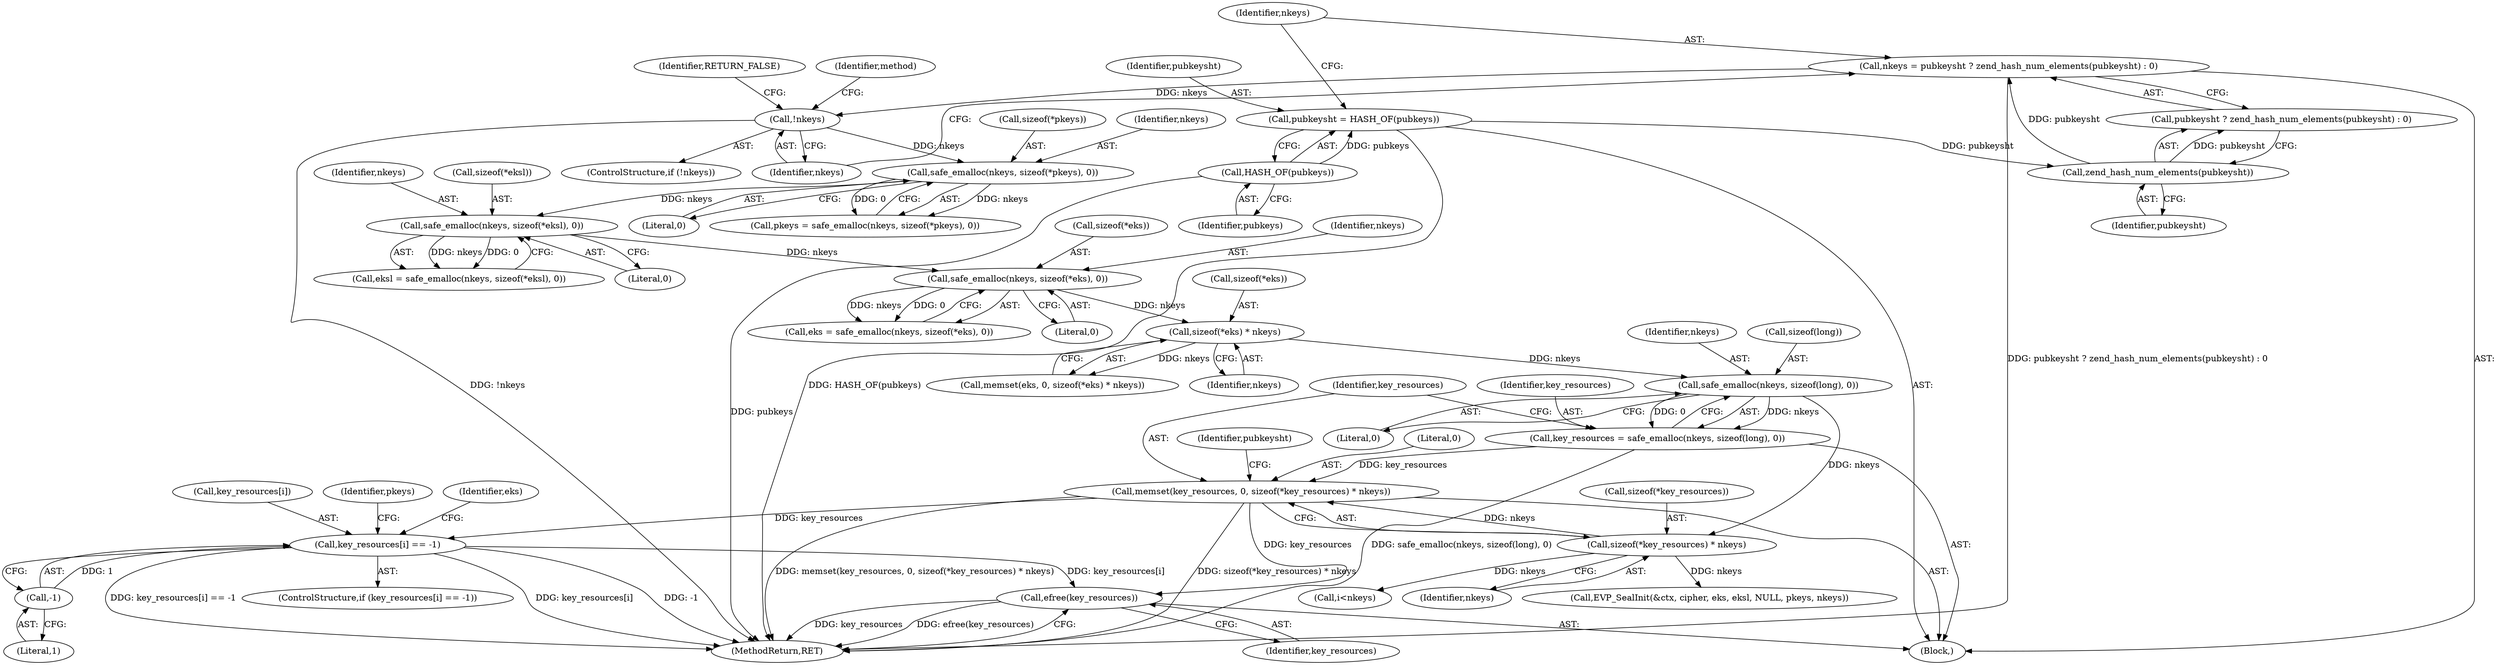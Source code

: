 digraph "0_php_89637c6b41b510c20d262c17483f582f115c66d6@API" {
"1000505" [label="(Call,efree(key_resources))"];
"1000479" [label="(Call,key_resources[i] == -1)"];
"1000219" [label="(Call,memset(key_resources, 0, sizeof(*key_resources) * nkeys))"];
"1000212" [label="(Call,key_resources = safe_emalloc(nkeys, sizeof(long), 0))"];
"1000214" [label="(Call,safe_emalloc(nkeys, sizeof(long), 0))"];
"1000207" [label="(Call,sizeof(*eks) * nkeys)"];
"1000198" [label="(Call,safe_emalloc(nkeys, sizeof(*eks), 0))"];
"1000190" [label="(Call,safe_emalloc(nkeys, sizeof(*eksl), 0))"];
"1000182" [label="(Call,safe_emalloc(nkeys, sizeof(*pkeys), 0))"];
"1000152" [label="(Call,!nkeys)"];
"1000144" [label="(Call,nkeys = pubkeysht ? zend_hash_num_elements(pubkeysht) : 0)"];
"1000148" [label="(Call,zend_hash_num_elements(pubkeysht))"];
"1000140" [label="(Call,pubkeysht = HASH_OF(pubkeys))"];
"1000142" [label="(Call,HASH_OF(pubkeys))"];
"1000222" [label="(Call,sizeof(*key_resources) * nkeys)"];
"1000483" [label="(Call,-1)"];
"1000218" [label="(Literal,0)"];
"1000146" [label="(Call,pubkeysht ? zend_hash_num_elements(pubkeysht) : 0)"];
"1000226" [label="(Identifier,nkeys)"];
"1000314" [label="(Call,EVP_SealInit(&ctx, cipher, eks, eksl, NULL, pkeys, nkeys))"];
"1000488" [label="(Identifier,pkeys)"];
"1000505" [label="(Call,efree(key_resources))"];
"1000207" [label="(Call,sizeof(*eks) * nkeys)"];
"1000196" [label="(Call,eks = safe_emalloc(nkeys, sizeof(*eks), 0))"];
"1000213" [label="(Identifier,key_resources)"];
"1000479" [label="(Call,key_resources[i] == -1)"];
"1000492" [label="(Identifier,eks)"];
"1000203" [label="(Literal,0)"];
"1000155" [label="(Identifier,RETURN_FALSE)"];
"1000145" [label="(Identifier,nkeys)"];
"1000187" [label="(Literal,0)"];
"1000507" [label="(MethodReturn,RET)"];
"1000149" [label="(Identifier,pubkeysht)"];
"1000198" [label="(Call,safe_emalloc(nkeys, sizeof(*eks), 0))"];
"1000184" [label="(Call,sizeof(*pkeys))"];
"1000484" [label="(Literal,1)"];
"1000141" [label="(Identifier,pubkeysht)"];
"1000182" [label="(Call,safe_emalloc(nkeys, sizeof(*pkeys), 0))"];
"1000200" [label="(Call,sizeof(*eks))"];
"1000228" [label="(Identifier,pubkeysht)"];
"1000157" [label="(Identifier,method)"];
"1000190" [label="(Call,safe_emalloc(nkeys, sizeof(*eksl), 0))"];
"1000148" [label="(Call,zend_hash_num_elements(pubkeysht))"];
"1000506" [label="(Identifier,key_resources)"];
"1000212" [label="(Call,key_resources = safe_emalloc(nkeys, sizeof(long), 0))"];
"1000144" [label="(Call,nkeys = pubkeysht ? zend_hash_num_elements(pubkeysht) : 0)"];
"1000152" [label="(Call,!nkeys)"];
"1000153" [label="(Identifier,nkeys)"];
"1000223" [label="(Call,sizeof(*key_resources))"];
"1000211" [label="(Identifier,nkeys)"];
"1000220" [label="(Identifier,key_resources)"];
"1000480" [label="(Call,key_resources[i])"];
"1000472" [label="(Call,i<nkeys)"];
"1000478" [label="(ControlStructure,if (key_resources[i] == -1))"];
"1000214" [label="(Call,safe_emalloc(nkeys, sizeof(long), 0))"];
"1000221" [label="(Literal,0)"];
"1000151" [label="(ControlStructure,if (!nkeys))"];
"1000195" [label="(Literal,0)"];
"1000142" [label="(Call,HASH_OF(pubkeys))"];
"1000219" [label="(Call,memset(key_resources, 0, sizeof(*key_resources) * nkeys))"];
"1000215" [label="(Identifier,nkeys)"];
"1000199" [label="(Identifier,nkeys)"];
"1000107" [label="(Block,)"];
"1000188" [label="(Call,eksl = safe_emalloc(nkeys, sizeof(*eksl), 0))"];
"1000143" [label="(Identifier,pubkeys)"];
"1000180" [label="(Call,pkeys = safe_emalloc(nkeys, sizeof(*pkeys), 0))"];
"1000483" [label="(Call,-1)"];
"1000140" [label="(Call,pubkeysht = HASH_OF(pubkeys))"];
"1000192" [label="(Call,sizeof(*eksl))"];
"1000208" [label="(Call,sizeof(*eks))"];
"1000183" [label="(Identifier,nkeys)"];
"1000204" [label="(Call,memset(eks, 0, sizeof(*eks) * nkeys))"];
"1000222" [label="(Call,sizeof(*key_resources) * nkeys)"];
"1000191" [label="(Identifier,nkeys)"];
"1000216" [label="(Call,sizeof(long))"];
"1000505" -> "1000107"  [label="AST: "];
"1000505" -> "1000506"  [label="CFG: "];
"1000506" -> "1000505"  [label="AST: "];
"1000507" -> "1000505"  [label="CFG: "];
"1000505" -> "1000507"  [label="DDG: key_resources"];
"1000505" -> "1000507"  [label="DDG: efree(key_resources)"];
"1000479" -> "1000505"  [label="DDG: key_resources[i]"];
"1000219" -> "1000505"  [label="DDG: key_resources"];
"1000479" -> "1000478"  [label="AST: "];
"1000479" -> "1000483"  [label="CFG: "];
"1000480" -> "1000479"  [label="AST: "];
"1000483" -> "1000479"  [label="AST: "];
"1000488" -> "1000479"  [label="CFG: "];
"1000492" -> "1000479"  [label="CFG: "];
"1000479" -> "1000507"  [label="DDG: -1"];
"1000479" -> "1000507"  [label="DDG: key_resources[i] == -1"];
"1000479" -> "1000507"  [label="DDG: key_resources[i]"];
"1000219" -> "1000479"  [label="DDG: key_resources"];
"1000483" -> "1000479"  [label="DDG: 1"];
"1000219" -> "1000107"  [label="AST: "];
"1000219" -> "1000222"  [label="CFG: "];
"1000220" -> "1000219"  [label="AST: "];
"1000221" -> "1000219"  [label="AST: "];
"1000222" -> "1000219"  [label="AST: "];
"1000228" -> "1000219"  [label="CFG: "];
"1000219" -> "1000507"  [label="DDG: memset(key_resources, 0, sizeof(*key_resources) * nkeys)"];
"1000219" -> "1000507"  [label="DDG: sizeof(*key_resources) * nkeys"];
"1000212" -> "1000219"  [label="DDG: key_resources"];
"1000222" -> "1000219"  [label="DDG: nkeys"];
"1000212" -> "1000107"  [label="AST: "];
"1000212" -> "1000214"  [label="CFG: "];
"1000213" -> "1000212"  [label="AST: "];
"1000214" -> "1000212"  [label="AST: "];
"1000220" -> "1000212"  [label="CFG: "];
"1000212" -> "1000507"  [label="DDG: safe_emalloc(nkeys, sizeof(long), 0)"];
"1000214" -> "1000212"  [label="DDG: nkeys"];
"1000214" -> "1000212"  [label="DDG: 0"];
"1000214" -> "1000218"  [label="CFG: "];
"1000215" -> "1000214"  [label="AST: "];
"1000216" -> "1000214"  [label="AST: "];
"1000218" -> "1000214"  [label="AST: "];
"1000207" -> "1000214"  [label="DDG: nkeys"];
"1000214" -> "1000222"  [label="DDG: nkeys"];
"1000207" -> "1000204"  [label="AST: "];
"1000207" -> "1000211"  [label="CFG: "];
"1000208" -> "1000207"  [label="AST: "];
"1000211" -> "1000207"  [label="AST: "];
"1000204" -> "1000207"  [label="CFG: "];
"1000207" -> "1000204"  [label="DDG: nkeys"];
"1000198" -> "1000207"  [label="DDG: nkeys"];
"1000198" -> "1000196"  [label="AST: "];
"1000198" -> "1000203"  [label="CFG: "];
"1000199" -> "1000198"  [label="AST: "];
"1000200" -> "1000198"  [label="AST: "];
"1000203" -> "1000198"  [label="AST: "];
"1000196" -> "1000198"  [label="CFG: "];
"1000198" -> "1000196"  [label="DDG: nkeys"];
"1000198" -> "1000196"  [label="DDG: 0"];
"1000190" -> "1000198"  [label="DDG: nkeys"];
"1000190" -> "1000188"  [label="AST: "];
"1000190" -> "1000195"  [label="CFG: "];
"1000191" -> "1000190"  [label="AST: "];
"1000192" -> "1000190"  [label="AST: "];
"1000195" -> "1000190"  [label="AST: "];
"1000188" -> "1000190"  [label="CFG: "];
"1000190" -> "1000188"  [label="DDG: nkeys"];
"1000190" -> "1000188"  [label="DDG: 0"];
"1000182" -> "1000190"  [label="DDG: nkeys"];
"1000182" -> "1000180"  [label="AST: "];
"1000182" -> "1000187"  [label="CFG: "];
"1000183" -> "1000182"  [label="AST: "];
"1000184" -> "1000182"  [label="AST: "];
"1000187" -> "1000182"  [label="AST: "];
"1000180" -> "1000182"  [label="CFG: "];
"1000182" -> "1000180"  [label="DDG: nkeys"];
"1000182" -> "1000180"  [label="DDG: 0"];
"1000152" -> "1000182"  [label="DDG: nkeys"];
"1000152" -> "1000151"  [label="AST: "];
"1000152" -> "1000153"  [label="CFG: "];
"1000153" -> "1000152"  [label="AST: "];
"1000155" -> "1000152"  [label="CFG: "];
"1000157" -> "1000152"  [label="CFG: "];
"1000152" -> "1000507"  [label="DDG: !nkeys"];
"1000144" -> "1000152"  [label="DDG: nkeys"];
"1000144" -> "1000107"  [label="AST: "];
"1000144" -> "1000146"  [label="CFG: "];
"1000145" -> "1000144"  [label="AST: "];
"1000146" -> "1000144"  [label="AST: "];
"1000153" -> "1000144"  [label="CFG: "];
"1000144" -> "1000507"  [label="DDG: pubkeysht ? zend_hash_num_elements(pubkeysht) : 0"];
"1000148" -> "1000144"  [label="DDG: pubkeysht"];
"1000148" -> "1000146"  [label="AST: "];
"1000148" -> "1000149"  [label="CFG: "];
"1000149" -> "1000148"  [label="AST: "];
"1000146" -> "1000148"  [label="CFG: "];
"1000148" -> "1000146"  [label="DDG: pubkeysht"];
"1000140" -> "1000148"  [label="DDG: pubkeysht"];
"1000140" -> "1000107"  [label="AST: "];
"1000140" -> "1000142"  [label="CFG: "];
"1000141" -> "1000140"  [label="AST: "];
"1000142" -> "1000140"  [label="AST: "];
"1000145" -> "1000140"  [label="CFG: "];
"1000140" -> "1000507"  [label="DDG: HASH_OF(pubkeys)"];
"1000142" -> "1000140"  [label="DDG: pubkeys"];
"1000142" -> "1000143"  [label="CFG: "];
"1000143" -> "1000142"  [label="AST: "];
"1000142" -> "1000507"  [label="DDG: pubkeys"];
"1000222" -> "1000226"  [label="CFG: "];
"1000223" -> "1000222"  [label="AST: "];
"1000226" -> "1000222"  [label="AST: "];
"1000222" -> "1000314"  [label="DDG: nkeys"];
"1000222" -> "1000472"  [label="DDG: nkeys"];
"1000483" -> "1000484"  [label="CFG: "];
"1000484" -> "1000483"  [label="AST: "];
}
